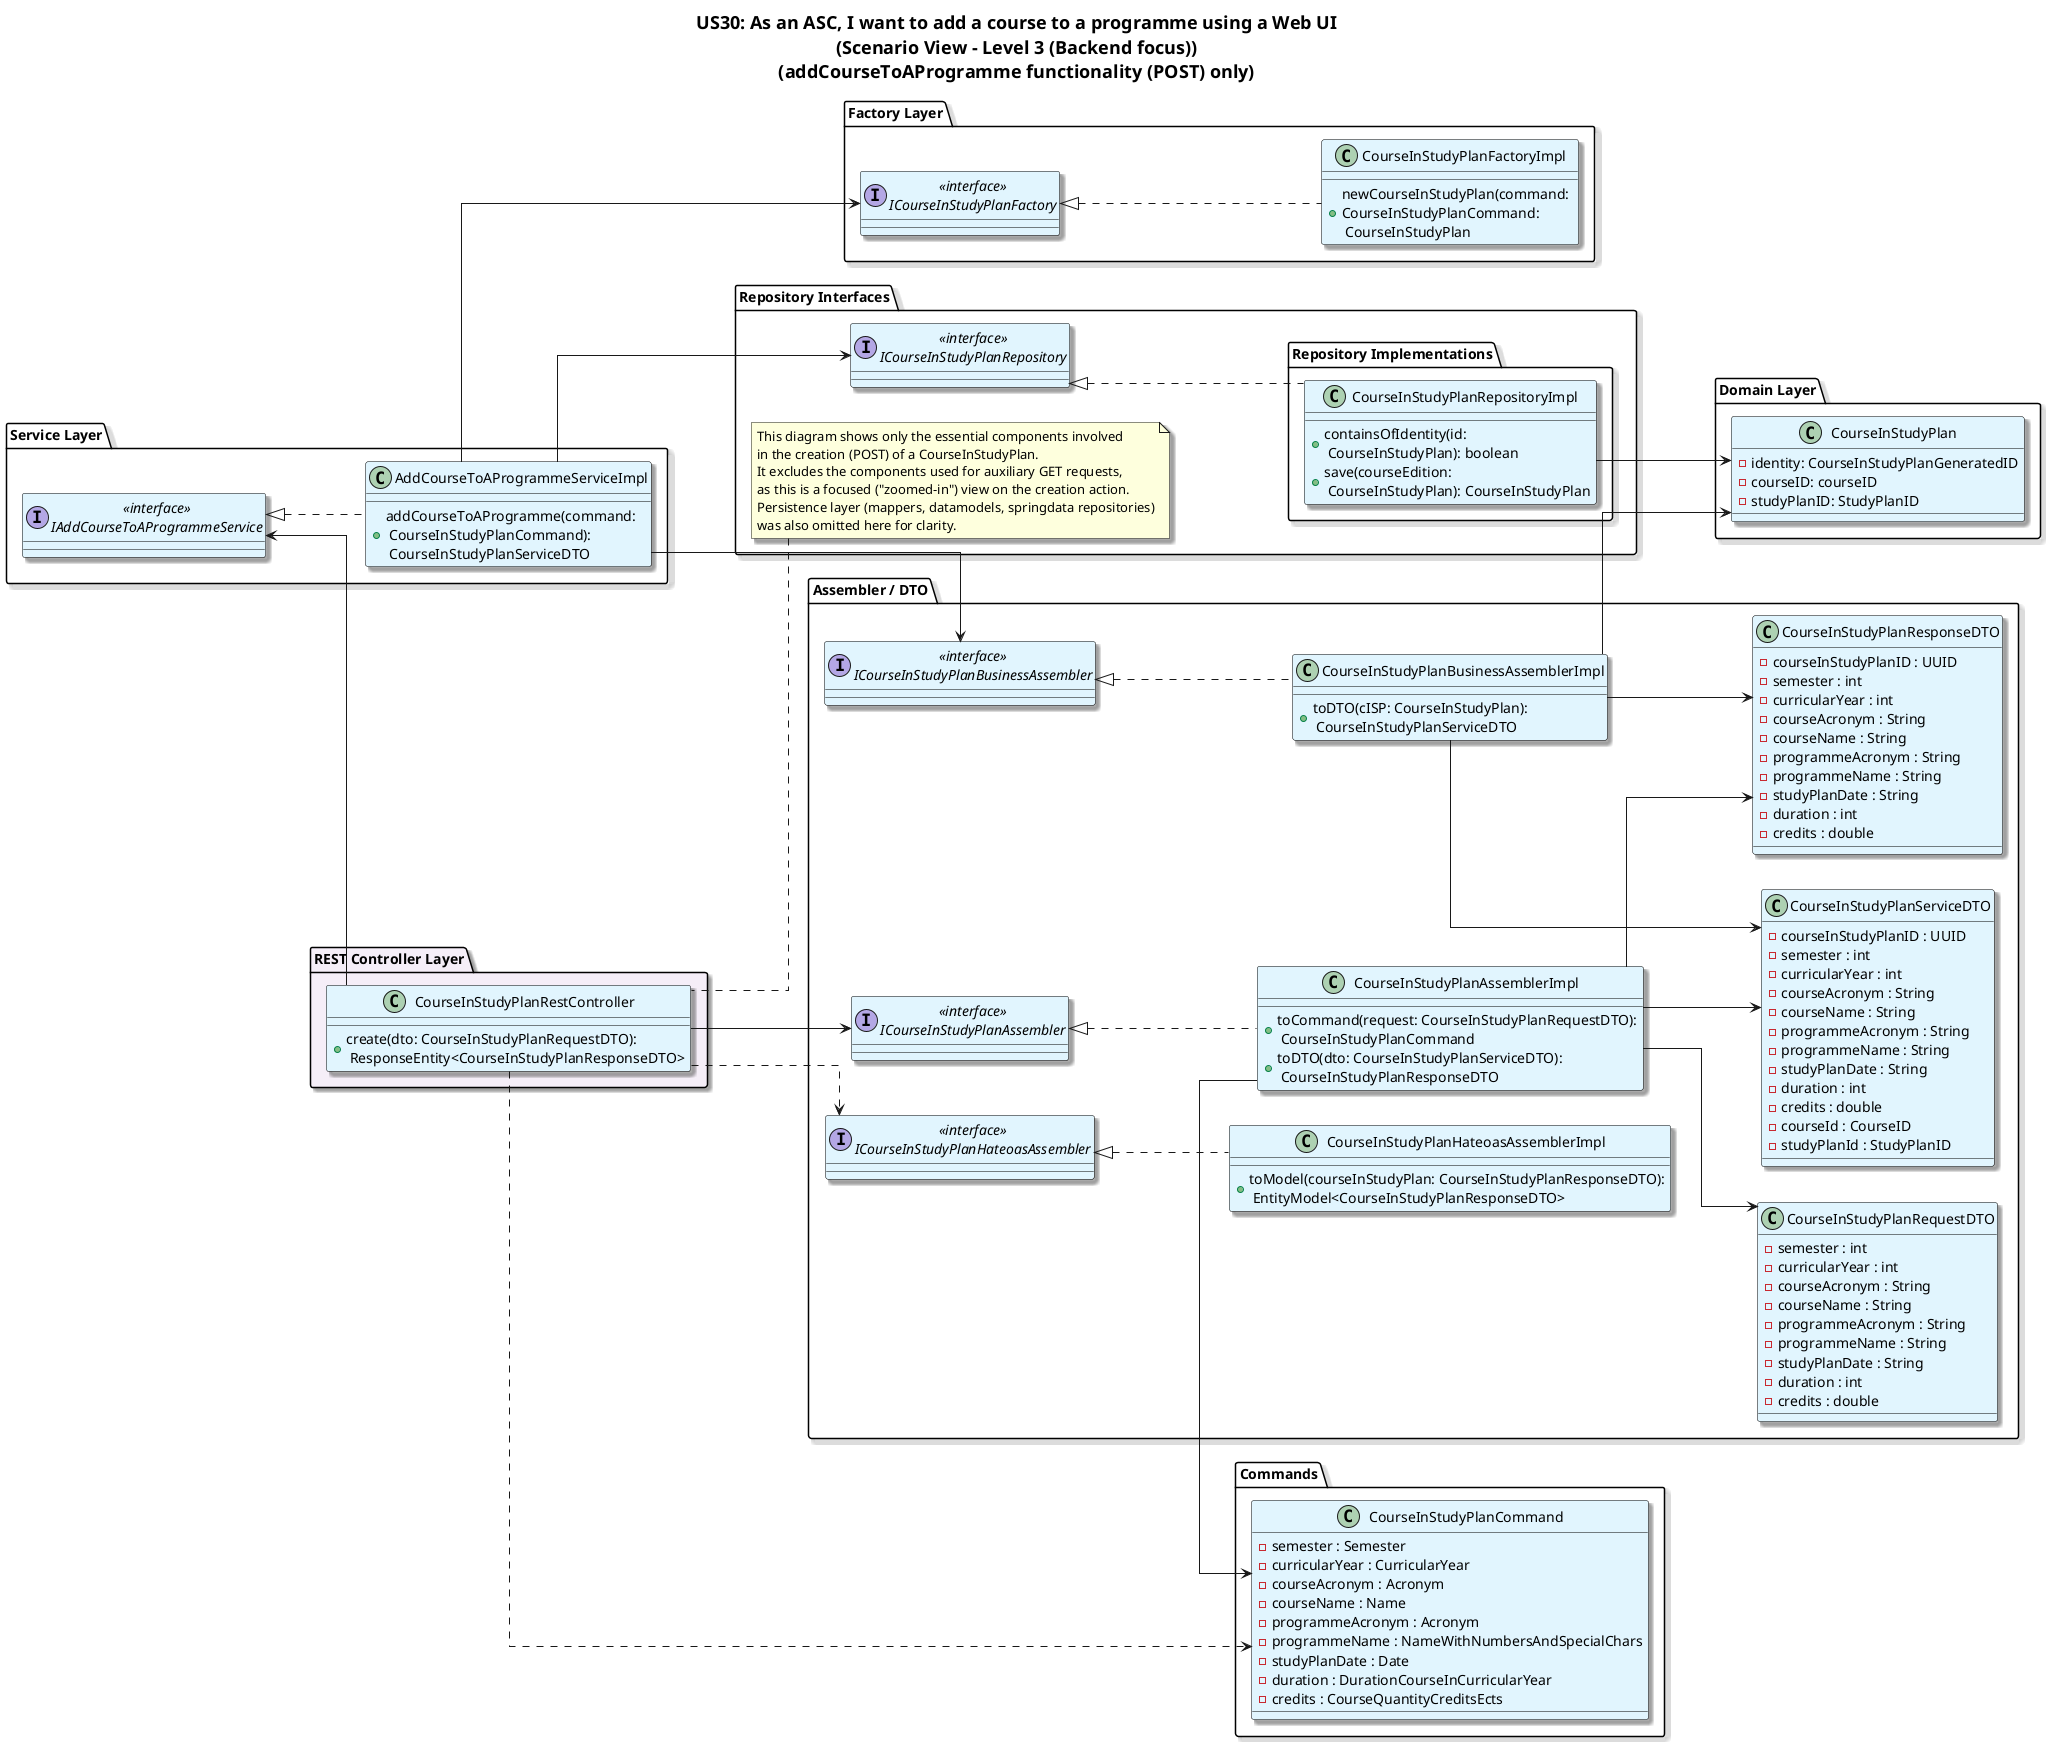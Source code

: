 @startuml
title: US30: As an ASC, I want to add a course to a programme using a Web UI\n(Scenario View - Level 3 (Backend focus))\n(addCourseToAProgramme functionality (POST) only)


' ========== SETTINGS ==========
skinparam classBackgroundColor #E1F5FE
skinparam titleFontSize 18
skinparam linetype ortho
skinparam LegendBackgroundColor white
skinparam LegendBorderColor white
skinparam classFontSize 14
skinparam shadowing true
skinparam rectangle {
  RoundCorner 20
}
skinparam classBorderColor Black
left to right direction

package "REST Controller Layer" #F5EEF8 {
  class CourseInStudyPlanRestController {
    +create(dto: CourseInStudyPlanRequestDTO):\n ResponseEntity<CourseInStudyPlanResponseDTO>
    }
}

package "Service Layer" {
  interface "<<interface>>\nIAddCourseToAProgrammeService" as IAddCourseToAProgrammeService
  class AddCourseToAProgrammeServiceImpl {
    +addCourseToAProgramme(command:\n CourseInStudyPlanCommand):\n CourseInStudyPlanServiceDTO
  }
}

package "Assembler / DTO" {
  interface "<<interface>>\nICourseInStudyPlanAssembler" as ICourseInStudyPlanAssembler
  class CourseInStudyPlanAssemblerImpl {
+toCommand(request: CourseInStudyPlanRequestDTO):\n CourseInStudyPlanCommand
+toDTO(dto: CourseInStudyPlanServiceDTO):\n CourseInStudyPlanResponseDTO
}
  interface "<<interface>>\nICourseInStudyPlanBusinessAssembler" as ICourseInStudyPlanBusinessAssembler
    class CourseInStudyPlanBusinessAssemblerImpl {
  +toDTO(cISP: CourseInStudyPlan):\n CourseInStudyPlanServiceDTO
  }
  interface "<<interface>>\nICourseInStudyPlanHateoasAssembler" as ICourseInStudyPlanHateoasAssembler
  class CourseInStudyPlanHateoasAssemblerImpl {
  + toModel(courseInStudyPlan: CourseInStudyPlanResponseDTO):\n EntityModel<CourseInStudyPlanResponseDTO>
  }


  class CourseInStudyPlanRequestDTO {
    - semester : int
    - curricularYear : int
    - courseAcronym : String
    - courseName : String
    - programmeAcronym : String
    - programmeName : String
    - studyPlanDate : String
    - duration : int
    - credits : double
  }


  class CourseInStudyPlanResponseDTO {
    - courseInStudyPlanID : UUID
    - semester : int
    - curricularYear : int
    - courseAcronym : String
    - courseName : String
    - programmeAcronym : String
    - programmeName : String
    - studyPlanDate : String
    - duration : int
    - credits : double
  }

  class CourseInStudyPlanServiceDTO {
      - courseInStudyPlanID : UUID
      - semester : int
      - curricularYear : int
      - courseAcronym : String
      - courseName : String
      - programmeAcronym : String
      - programmeName : String
      - studyPlanDate : String
      - duration : int
      - credits : double
      - courseId : CourseID
      - studyPlanId : StudyPlanID
  }
}

package "Commands" {
class CourseInStudyPlanCommand {
    - semester : Semester
    - curricularYear : CurricularYear
    - courseAcronym : Acronym
    - courseName : Name
    - programmeAcronym : Acronym
    - programmeName : NameWithNumbersAndSpecialChars
    - studyPlanDate : Date
    - duration : DurationCourseInCurricularYear
    - credits : CourseQuantityCreditsEcts
}
}

package "Domain Layer" {
  class CourseInStudyPlan {
    -identity: CourseInStudyPlanGeneratedID
    -courseID: courseID
    -studyPlanID: StudyPlanID
  }
}

package "Factory Layer" {
  interface "<<interface>>\nICourseInStudyPlanFactory" as ICourseInStudyPlanFactory
  class CourseInStudyPlanFactoryImpl {
    +newCourseInStudyPlan(command: \nCourseInStudyPlanCommand:\n CourseInStudyPlan
  }
}


package "Repository Interfaces" {
  interface "<<interface>>\nICourseInStudyPlanRepository" as ICourseInStudyPlanRepository

  package "Repository Implementations"{
  class CourseInStudyPlanRepositoryImpl {
    +containsOfIdentity(id:\n CourseInStudyPlan): boolean
    +save(courseEdition:\n CourseInStudyPlan): CourseInStudyPlan
  }
}

note top of CourseInStudyPlanRestController
This diagram shows only the essential components involved
in the creation (POST) of a CourseInStudyPlan.
It excludes the components used for auxiliary GET requests,
as this is a focused ("zoomed-in") view on the creation action.
Persistence layer (mappers, datamodels, springdata repositories)
was also omitted here for clarity.
end note

' Relationships
CourseInStudyPlanRestController --> IAddCourseToAProgrammeService
IAddCourseToAProgrammeService <|.. AddCourseToAProgrammeServiceImpl

CourseInStudyPlanRestController --> ICourseInStudyPlanAssembler
ICourseInStudyPlanAssembler <|.. CourseInStudyPlanAssemblerImpl
ICourseInStudyPlanBusinessAssembler <|.. CourseInStudyPlanBusinessAssemblerImpl

AddCourseToAProgrammeServiceImpl --> ICourseInStudyPlanFactory
ICourseInStudyPlanFactory <|.. CourseInStudyPlanFactoryImpl

AddCourseToAProgrammeServiceImpl --> ICourseInStudyPlanBusinessAssembler

AddCourseToAProgrammeServiceImpl --> ICourseInStudyPlanRepository
ICourseInStudyPlanRepository <|.. CourseInStudyPlanRepositoryImpl




CourseInStudyPlanRepositoryImpl --> CourseInStudyPlan





ICourseInStudyPlanHateoasAssembler <|.. CourseInStudyPlanHateoasAssemblerImpl

CourseInStudyPlanAssemblerImpl --> CourseInStudyPlanRequestDTO
CourseInStudyPlanBusinessAssemblerImpl --> CourseInStudyPlanResponseDTO
CourseInStudyPlanBusinessAssemblerImpl --> CourseInStudyPlan
CourseInStudyPlanBusinessAssemblerImpl --> CourseInStudyPlanServiceDTO
CourseInStudyPlanAssemblerImpl --> CourseInStudyPlanServiceDTO

CourseInStudyPlanAssemblerImpl -> CourseInStudyPlanCommand
CourseInStudyPlanAssemblerImpl -> CourseInStudyPlanResponseDTO
CourseInStudyPlanRestController ..> CourseInStudyPlanCommand
CourseInStudyPlanRestController ..> ICourseInStudyPlanHateoasAssembler

@enduml
